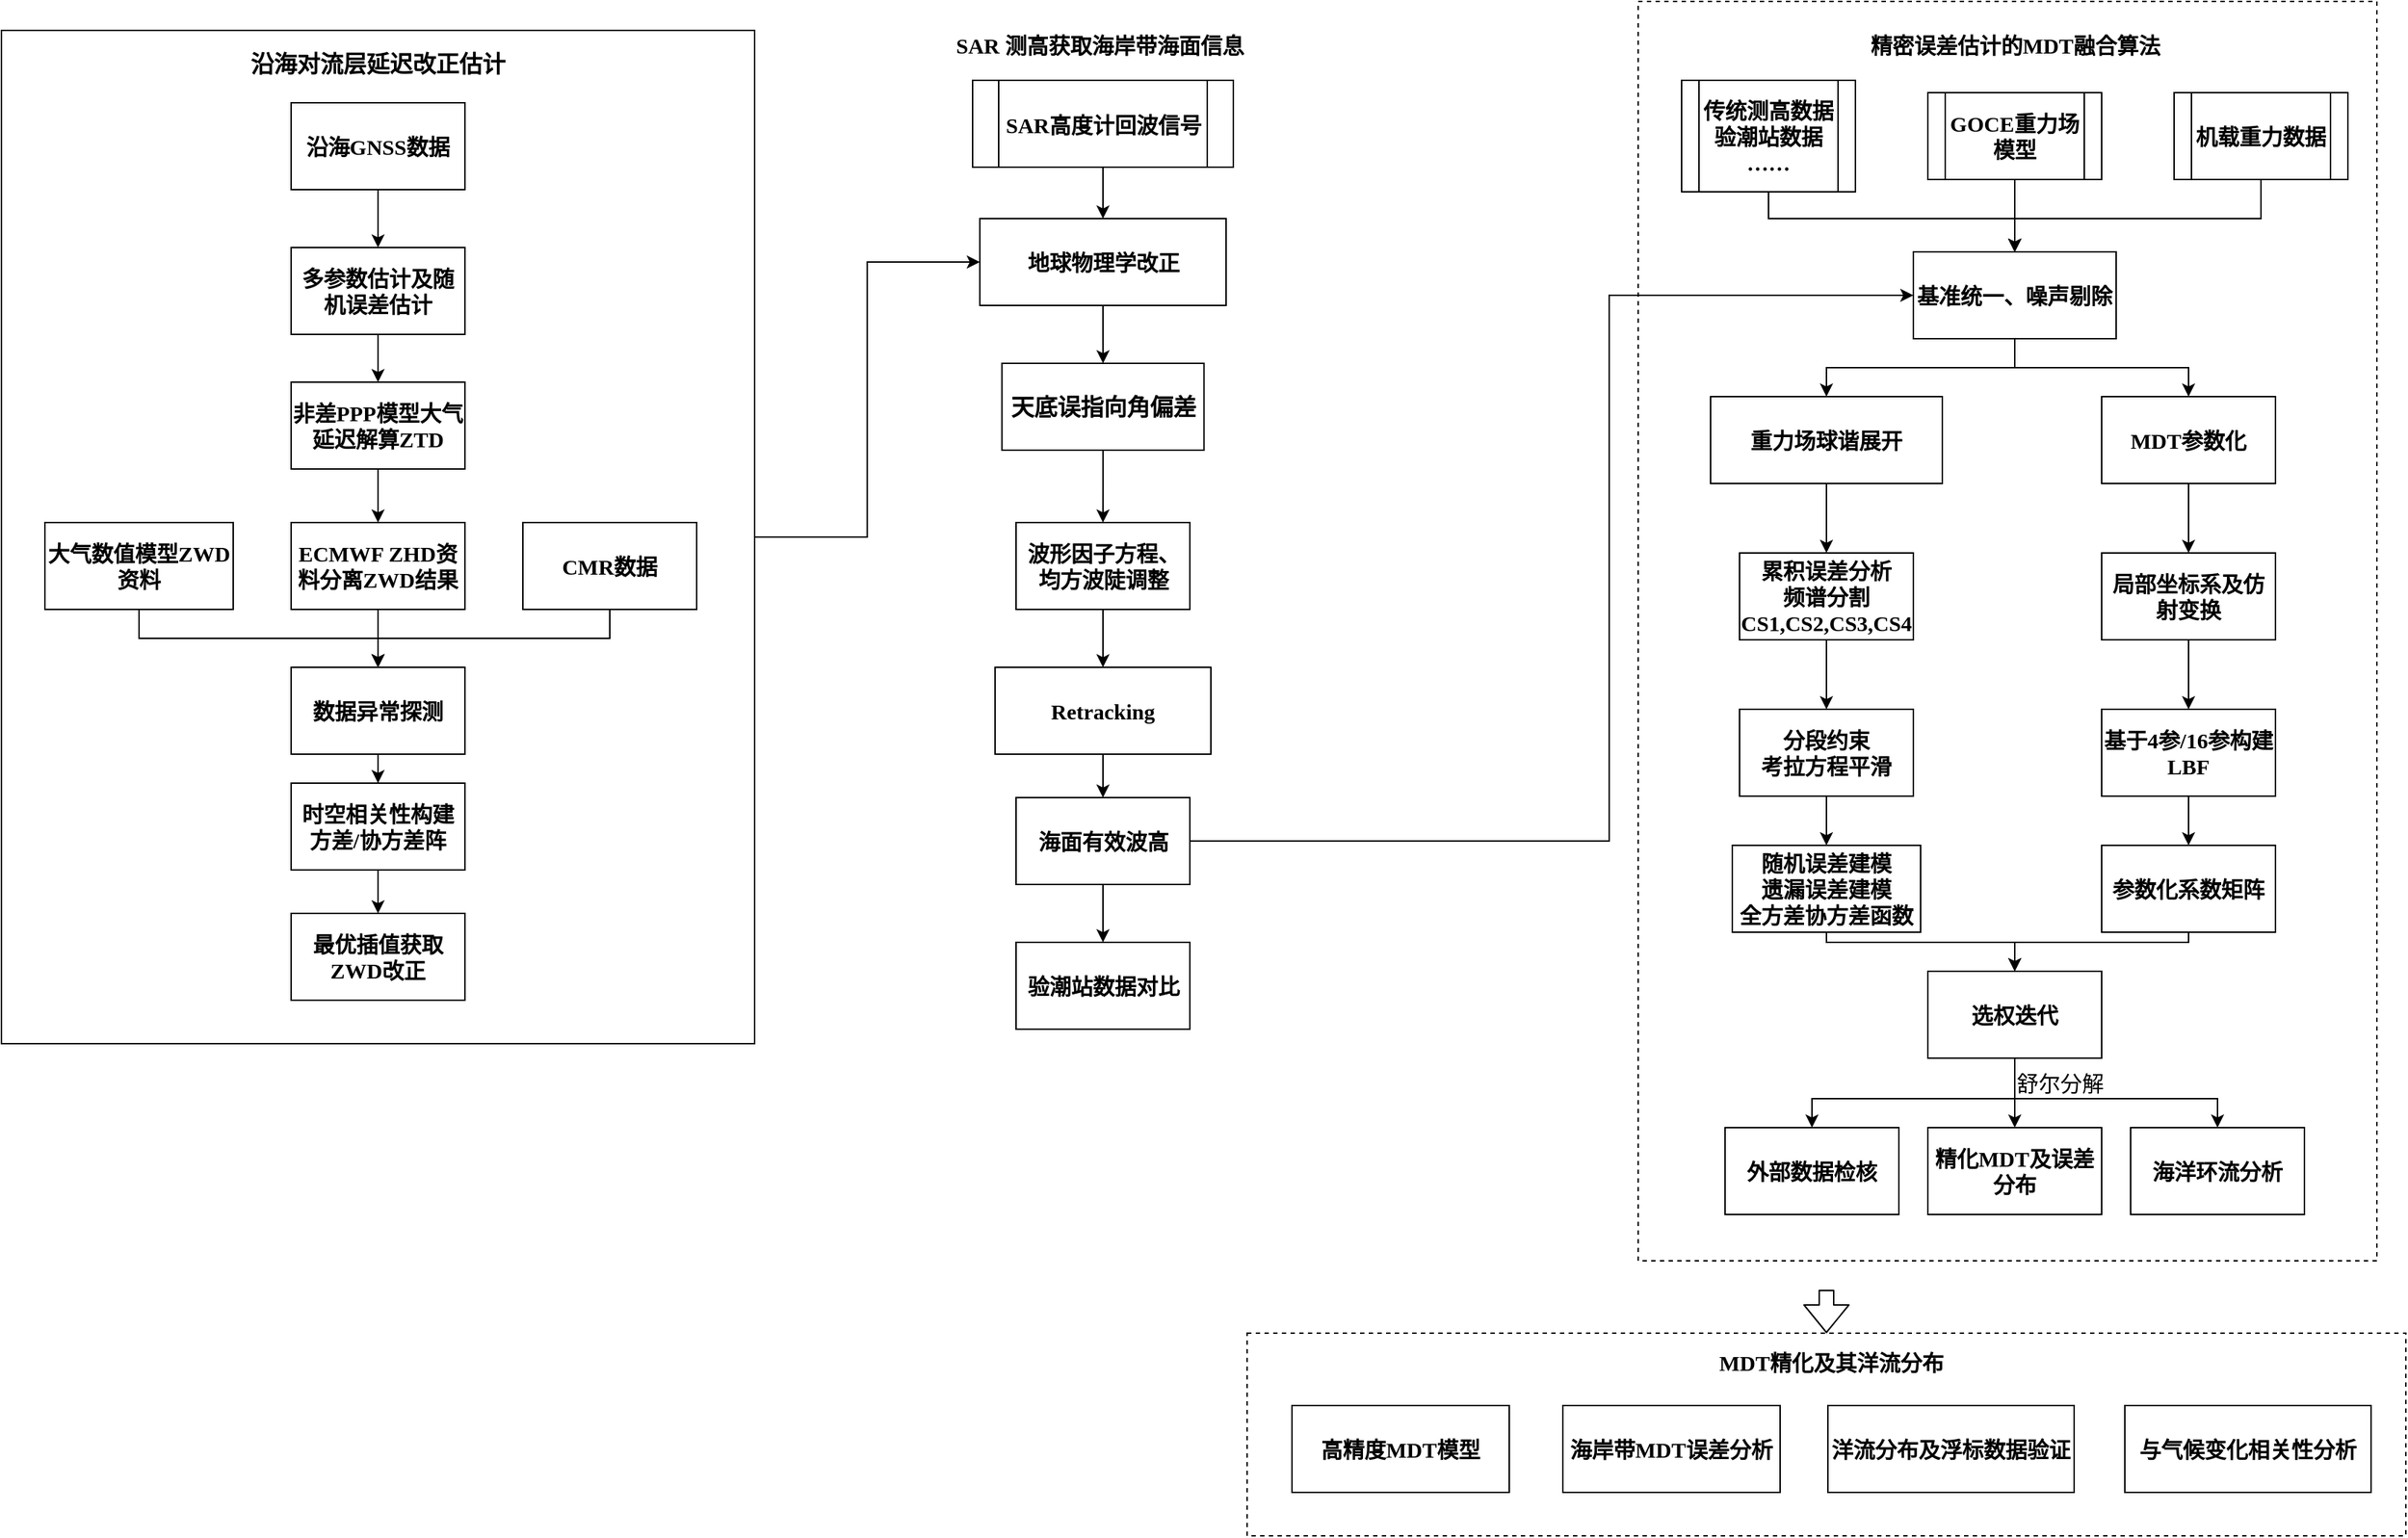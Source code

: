 <mxfile version="14.0.1" type="github">
  <diagram id="_5CkWuqMf3LJzgiGWqKs" name="Page-1">
    <mxGraphModel dx="2629" dy="1743" grid="1" gridSize="10" guides="1" tooltips="1" connect="1" arrows="1" fold="1" page="1" pageScale="1" pageWidth="850" pageHeight="1100" math="0" shadow="0">
      <root>
        <mxCell id="0" />
        <mxCell id="1" parent="0" />
        <mxCell id="6kosBuYBAHHBIYMWBs_G-28" style="edgeStyle=orthogonalEdgeStyle;rounded=0;orthogonalLoop=1;jettySize=auto;html=1;entryX=0;entryY=0.5;entryDx=0;entryDy=0;fontFamily=Times New Roman;fontSize=15;" edge="1" parent="1" source="6kosBuYBAHHBIYMWBs_G-26" target="XMBS7pqL-egp5hLZ02eN-4">
          <mxGeometry relative="1" as="geometry" />
        </mxCell>
        <mxCell id="6kosBuYBAHHBIYMWBs_G-26" value="" style="rounded=0;whiteSpace=wrap;html=1;fontFamily=Times New Roman;fontSize=15;" vertex="1" parent="1">
          <mxGeometry x="-980" y="-10" width="520" height="700" as="geometry" />
        </mxCell>
        <mxCell id="dWvvoxThUH6RWhC0IFGI-32" value="" style="rounded=0;whiteSpace=wrap;html=1;dashed=1;fontFamily=Times New Roman;fontSize=15;" parent="1" vertex="1">
          <mxGeometry x="150" y="-30" width="510" height="870" as="geometry" />
        </mxCell>
        <mxCell id="XMBS7pqL-egp5hLZ02eN-5" value="" style="edgeStyle=orthogonalEdgeStyle;rounded=0;orthogonalLoop=1;jettySize=auto;html=1;fontFamily=Times New Roman;fontStyle=1;fontSize=15;" parent="1" source="XMBS7pqL-egp5hLZ02eN-1" target="XMBS7pqL-egp5hLZ02eN-4" edge="1">
          <mxGeometry relative="1" as="geometry" />
        </mxCell>
        <mxCell id="XMBS7pqL-egp5hLZ02eN-1" value="SAR高度计回波信号" style="shape=process;whiteSpace=wrap;html=1;backgroundOutline=1;fontFamily=Times New Roman;fontStyle=1;fontSize=15;" parent="1" vertex="1">
          <mxGeometry x="-309.5" y="24.5" width="180" height="60" as="geometry" />
        </mxCell>
        <mxCell id="XMBS7pqL-egp5hLZ02eN-7" value="" style="edgeStyle=orthogonalEdgeStyle;rounded=0;orthogonalLoop=1;jettySize=auto;html=1;fontFamily=Times New Roman;fontStyle=1;fontSize=15;" parent="1" source="XMBS7pqL-egp5hLZ02eN-4" target="XMBS7pqL-egp5hLZ02eN-6" edge="1">
          <mxGeometry relative="1" as="geometry" />
        </mxCell>
        <mxCell id="XMBS7pqL-egp5hLZ02eN-4" value="地球物理学改正" style="rounded=0;whiteSpace=wrap;html=1;fontFamily=Times New Roman;fontStyle=1;fontSize=15;" parent="1" vertex="1">
          <mxGeometry x="-304.5" y="120" width="170" height="60" as="geometry" />
        </mxCell>
        <mxCell id="XMBS7pqL-egp5hLZ02eN-9" value="" style="edgeStyle=orthogonalEdgeStyle;rounded=0;orthogonalLoop=1;jettySize=auto;html=1;fontFamily=Times New Roman;fontStyle=1;fontSize=15;" parent="1" source="XMBS7pqL-egp5hLZ02eN-6" target="XMBS7pqL-egp5hLZ02eN-8" edge="1">
          <mxGeometry relative="1" as="geometry" />
        </mxCell>
        <mxCell id="XMBS7pqL-egp5hLZ02eN-6" value="&lt;span style=&quot;font-size: 12.0pt&quot;&gt;天底误指向角偏差&lt;/span&gt;" style="rounded=0;whiteSpace=wrap;html=1;fontFamily=Times New Roman;fontStyle=1;fontSize=15;" parent="1" vertex="1">
          <mxGeometry x="-289.25" y="220" width="139.5" height="60" as="geometry" />
        </mxCell>
        <mxCell id="XMBS7pqL-egp5hLZ02eN-11" value="" style="edgeStyle=orthogonalEdgeStyle;rounded=0;orthogonalLoop=1;jettySize=auto;html=1;fontFamily=Times New Roman;fontStyle=1;fontSize=15;" parent="1" source="XMBS7pqL-egp5hLZ02eN-8" target="XMBS7pqL-egp5hLZ02eN-10" edge="1">
          <mxGeometry relative="1" as="geometry" />
        </mxCell>
        <mxCell id="XMBS7pqL-egp5hLZ02eN-8" value="&lt;span style=&quot;white-space: normal; font-size: 15px;&quot;&gt;波形因子方程、均方波陡调整&lt;/span&gt;" style="rounded=0;whiteSpace=wrap;html=1;fontFamily=Times New Roman;fontStyle=1;fontSize=15;" parent="1" vertex="1">
          <mxGeometry x="-279.5" y="330" width="120" height="60" as="geometry" />
        </mxCell>
        <mxCell id="XMBS7pqL-egp5hLZ02eN-13" value="" style="edgeStyle=orthogonalEdgeStyle;rounded=0;orthogonalLoop=1;jettySize=auto;html=1;fontFamily=Times New Roman;fontStyle=1;fontSize=15;" parent="1" source="XMBS7pqL-egp5hLZ02eN-10" target="XMBS7pqL-egp5hLZ02eN-12" edge="1">
          <mxGeometry relative="1" as="geometry" />
        </mxCell>
        <mxCell id="XMBS7pqL-egp5hLZ02eN-10" value="Retracking" style="rounded=0;whiteSpace=wrap;html=1;fontFamily=Times New Roman;fontStyle=1;fontSize=15;" parent="1" vertex="1">
          <mxGeometry x="-294" y="430" width="149" height="60" as="geometry" />
        </mxCell>
        <mxCell id="XMBS7pqL-egp5hLZ02eN-15" value="" style="edgeStyle=orthogonalEdgeStyle;rounded=0;orthogonalLoop=1;jettySize=auto;html=1;fontFamily=Times New Roman;fontStyle=1;fontSize=15;" parent="1" source="XMBS7pqL-egp5hLZ02eN-12" target="XMBS7pqL-egp5hLZ02eN-14" edge="1">
          <mxGeometry relative="1" as="geometry" />
        </mxCell>
        <mxCell id="XMBS7pqL-egp5hLZ02eN-12" value="&lt;span style=&quot;white-space: normal; font-size: 15px;&quot;&gt;海面有效波高&lt;/span&gt;" style="rounded=0;whiteSpace=wrap;html=1;fontFamily=Times New Roman;fontStyle=1;fontSize=15;" parent="1" vertex="1">
          <mxGeometry x="-279.5" y="520" width="120" height="60" as="geometry" />
        </mxCell>
        <mxCell id="XMBS7pqL-egp5hLZ02eN-57" style="edgeStyle=orthogonalEdgeStyle;rounded=0;orthogonalLoop=1;jettySize=auto;html=1;exitX=1;exitY=0.5;exitDx=0;exitDy=0;fontFamily=Times New Roman;fontStyle=1;fontSize=15;entryX=0;entryY=0.5;entryDx=0;entryDy=0;" parent="1" source="XMBS7pqL-egp5hLZ02eN-12" target="XMBS7pqL-egp5hLZ02eN-34" edge="1">
          <mxGeometry relative="1" as="geometry">
            <Array as="points">
              <mxPoint x="130" y="550" />
              <mxPoint x="130" y="173" />
            </Array>
          </mxGeometry>
        </mxCell>
        <mxCell id="XMBS7pqL-egp5hLZ02eN-14" value="&lt;span style=&quot;white-space: normal; font-size: 15px;&quot;&gt;验潮站数据对比&lt;/span&gt;" style="rounded=0;whiteSpace=wrap;html=1;fontFamily=Times New Roman;fontStyle=1;fontSize=15;" parent="1" vertex="1">
          <mxGeometry x="-279.5" y="620" width="120" height="60" as="geometry" />
        </mxCell>
        <mxCell id="dWvvoxThUH6RWhC0IFGI-25" style="edgeStyle=orthogonalEdgeStyle;rounded=0;orthogonalLoop=1;jettySize=auto;html=1;entryX=0.5;entryY=0;entryDx=0;entryDy=0;fontFamily=Times New Roman;fontSize=15;" parent="1" source="XMBS7pqL-egp5hLZ02eN-31" target="XMBS7pqL-egp5hLZ02eN-34" edge="1">
          <mxGeometry relative="1" as="geometry" />
        </mxCell>
        <mxCell id="dWvvoxThUH6RWhC0IFGI-29" style="edgeStyle=orthogonalEdgeStyle;rounded=0;orthogonalLoop=1;jettySize=auto;html=1;fontFamily=Times New Roman;fontSize=15;exitX=0.5;exitY=1;exitDx=0;exitDy=0;" parent="1" source="XMBS7pqL-egp5hLZ02eN-30" target="XMBS7pqL-egp5hLZ02eN-34" edge="1">
          <mxGeometry relative="1" as="geometry">
            <Array as="points">
              <mxPoint x="240" y="120" />
              <mxPoint x="410" y="120" />
            </Array>
          </mxGeometry>
        </mxCell>
        <mxCell id="XMBS7pqL-egp5hLZ02eN-30" value="传统测高数据&lt;br&gt;验潮站数据&lt;br&gt;……" style="shape=process;whiteSpace=wrap;html=1;backgroundOutline=1;fontFamily=Times New Roman;fontStyle=1;fontSize=15;" parent="1" vertex="1">
          <mxGeometry x="180" y="24.5" width="120" height="77" as="geometry" />
        </mxCell>
        <mxCell id="dWvvoxThUH6RWhC0IFGI-26" style="edgeStyle=orthogonalEdgeStyle;rounded=0;orthogonalLoop=1;jettySize=auto;html=1;entryX=0.5;entryY=0;entryDx=0;entryDy=0;fontFamily=Times New Roman;fontSize=15;" parent="1" source="XMBS7pqL-egp5hLZ02eN-31" target="XMBS7pqL-egp5hLZ02eN-34" edge="1">
          <mxGeometry relative="1" as="geometry" />
        </mxCell>
        <mxCell id="XMBS7pqL-egp5hLZ02eN-36" value="" style="edgeStyle=orthogonalEdgeStyle;rounded=0;orthogonalLoop=1;jettySize=auto;html=1;fontFamily=Times New Roman;fontStyle=1;fontSize=15;" parent="1" source="XMBS7pqL-egp5hLZ02eN-34" target="XMBS7pqL-egp5hLZ02eN-35" edge="1">
          <mxGeometry relative="1" as="geometry" />
        </mxCell>
        <mxCell id="dWvvoxThUH6RWhC0IFGI-6" style="edgeStyle=orthogonalEdgeStyle;rounded=0;orthogonalLoop=1;jettySize=auto;html=1;entryX=0.5;entryY=0;entryDx=0;entryDy=0;" parent="1" source="XMBS7pqL-egp5hLZ02eN-34" target="dWvvoxThUH6RWhC0IFGI-5" edge="1">
          <mxGeometry relative="1" as="geometry" />
        </mxCell>
        <mxCell id="XMBS7pqL-egp5hLZ02eN-34" value="&lt;span style=&quot;white-space: normal; font-size: 15px;&quot;&gt;基准统一、噪声剔除&lt;/span&gt;" style="rounded=0;whiteSpace=wrap;html=1;fontFamily=Times New Roman;fontStyle=1;fontSize=15;" parent="1" vertex="1">
          <mxGeometry x="340" y="143" width="140" height="60" as="geometry" />
        </mxCell>
        <mxCell id="XMBS7pqL-egp5hLZ02eN-38" value="" style="edgeStyle=orthogonalEdgeStyle;rounded=0;orthogonalLoop=1;jettySize=auto;html=1;entryX=0.5;entryY=0;entryDx=0;entryDy=0;fontFamily=Times New Roman;fontStyle=1;fontSize=15;" parent="1" source="XMBS7pqL-egp5hLZ02eN-35" target="XMBS7pqL-egp5hLZ02eN-41" edge="1">
          <mxGeometry relative="1" as="geometry">
            <mxPoint x="320" y="339" as="targetPoint" />
          </mxGeometry>
        </mxCell>
        <mxCell id="XMBS7pqL-egp5hLZ02eN-35" value="重力场球谐展开" style="rounded=0;whiteSpace=wrap;html=1;fontFamily=Times New Roman;fontStyle=1;fontSize=15;" parent="1" vertex="1">
          <mxGeometry x="200" y="243" width="160" height="60" as="geometry" />
        </mxCell>
        <mxCell id="XMBS7pqL-egp5hLZ02eN-59" value="" style="edgeStyle=orthogonalEdgeStyle;rounded=0;orthogonalLoop=1;jettySize=auto;html=1;fontFamily=Times New Roman;fontStyle=1;fontSize=15;entryX=0.5;entryY=0;entryDx=0;entryDy=0;" parent="1" source="XMBS7pqL-egp5hLZ02eN-41" target="j7Tv1Ie19FKrfCCoHS4v-1" edge="1">
          <mxGeometry relative="1" as="geometry" />
        </mxCell>
        <mxCell id="XMBS7pqL-egp5hLZ02eN-41" value="&lt;span style=&quot;white-space: normal ; font-size: 15px&quot;&gt;累积误差分析&lt;br&gt;频谱分割&lt;br&gt;CS1,CS2,CS3,CS4&lt;br style=&quot;font-size: 15px&quot;&gt;&lt;/span&gt;" style="rounded=0;whiteSpace=wrap;html=1;fontFamily=Times New Roman;fontStyle=1;fontSize=15;" parent="1" vertex="1">
          <mxGeometry x="220" y="351" width="120" height="60" as="geometry" />
        </mxCell>
        <mxCell id="XMBS7pqL-egp5hLZ02eN-43" value="精化MDT及误差分布" style="rounded=0;whiteSpace=wrap;html=1;fontFamily=Times New Roman;fontStyle=1;fontSize=15;" parent="1" vertex="1">
          <mxGeometry x="350" y="748" width="120" height="60" as="geometry" />
        </mxCell>
        <mxCell id="XMBS7pqL-egp5hLZ02eN-47" value="海洋环流分析" style="rounded=0;whiteSpace=wrap;html=1;fontFamily=Times New Roman;fontStyle=1;fontSize=15;" parent="1" vertex="1">
          <mxGeometry x="490" y="748" width="120" height="60" as="geometry" />
        </mxCell>
        <mxCell id="XMBS7pqL-egp5hLZ02eN-45" value="&lt;span style=&quot;white-space: normal; font-size: 15px;&quot;&gt;外部数据检核&lt;/span&gt;" style="rounded=0;whiteSpace=wrap;html=1;fontFamily=Times New Roman;fontStyle=1;fontSize=15;" parent="1" vertex="1">
          <mxGeometry x="210" y="748" width="120" height="60" as="geometry" />
        </mxCell>
        <mxCell id="dWvvoxThUH6RWhC0IFGI-4" value="" style="edgeStyle=orthogonalEdgeStyle;rounded=0;orthogonalLoop=1;jettySize=auto;html=1;" parent="1" source="j7Tv1Ie19FKrfCCoHS4v-1" target="dWvvoxThUH6RWhC0IFGI-3" edge="1">
          <mxGeometry relative="1" as="geometry" />
        </mxCell>
        <mxCell id="j7Tv1Ie19FKrfCCoHS4v-1" value="&lt;b&gt;分段约束&lt;br&gt;考拉方程平滑&lt;br&gt;&lt;/b&gt;" style="rounded=0;whiteSpace=wrap;html=1;fontFamily=Times New Roman;fontSize=15;" parent="1" vertex="1">
          <mxGeometry x="220" y="459" width="120" height="60" as="geometry" />
        </mxCell>
        <mxCell id="dWvvoxThUH6RWhC0IFGI-17" value="" style="edgeStyle=orthogonalEdgeStyle;rounded=0;orthogonalLoop=1;jettySize=auto;html=1;entryX=0.5;entryY=0;entryDx=0;entryDy=0;" parent="1" source="dWvvoxThUH6RWhC0IFGI-3" target="dWvvoxThUH6RWhC0IFGI-20" edge="1">
          <mxGeometry relative="1" as="geometry">
            <mxPoint x="410" y="650" as="targetPoint" />
            <Array as="points">
              <mxPoint x="280" y="620" />
              <mxPoint x="410" y="620" />
            </Array>
          </mxGeometry>
        </mxCell>
        <mxCell id="dWvvoxThUH6RWhC0IFGI-3" value="随机误差建模&lt;br&gt;遗漏误差建模&lt;br&gt;全方差协方差函数" style="whiteSpace=wrap;html=1;rounded=0;fontFamily=Times New Roman;fontSize=15;fontStyle=1" parent="1" vertex="1">
          <mxGeometry x="215" y="553" width="130" height="60" as="geometry" />
        </mxCell>
        <mxCell id="dWvvoxThUH6RWhC0IFGI-8" value="" style="edgeStyle=orthogonalEdgeStyle;rounded=0;orthogonalLoop=1;jettySize=auto;html=1;" parent="1" source="dWvvoxThUH6RWhC0IFGI-5" target="dWvvoxThUH6RWhC0IFGI-7" edge="1">
          <mxGeometry relative="1" as="geometry" />
        </mxCell>
        <mxCell id="dWvvoxThUH6RWhC0IFGI-5" value="MDT参数化" style="rounded=0;whiteSpace=wrap;html=1;fontFamily=Times New Roman;fontStyle=1;fontSize=15;" parent="1" vertex="1">
          <mxGeometry x="470" y="243" width="120" height="60" as="geometry" />
        </mxCell>
        <mxCell id="dWvvoxThUH6RWhC0IFGI-10" value="" style="edgeStyle=orthogonalEdgeStyle;rounded=0;orthogonalLoop=1;jettySize=auto;html=1;" parent="1" source="dWvvoxThUH6RWhC0IFGI-7" target="dWvvoxThUH6RWhC0IFGI-9" edge="1">
          <mxGeometry relative="1" as="geometry" />
        </mxCell>
        <mxCell id="dWvvoxThUH6RWhC0IFGI-7" value="局部坐标系及仿射变换" style="rounded=0;whiteSpace=wrap;html=1;fontFamily=Times New Roman;fontSize=15;fontStyle=1" parent="1" vertex="1">
          <mxGeometry x="470" y="351" width="120" height="60" as="geometry" />
        </mxCell>
        <mxCell id="dWvvoxThUH6RWhC0IFGI-13" value="" style="edgeStyle=orthogonalEdgeStyle;rounded=0;orthogonalLoop=1;jettySize=auto;html=1;" parent="1" source="dWvvoxThUH6RWhC0IFGI-9" target="dWvvoxThUH6RWhC0IFGI-12" edge="1">
          <mxGeometry relative="1" as="geometry" />
        </mxCell>
        <mxCell id="dWvvoxThUH6RWhC0IFGI-9" value="基于4参/16参构建LBF" style="whiteSpace=wrap;html=1;rounded=0;fontFamily=Times New Roman;fontStyle=1;fontSize=15;" parent="1" vertex="1">
          <mxGeometry x="470" y="459" width="120" height="60" as="geometry" />
        </mxCell>
        <mxCell id="dWvvoxThUH6RWhC0IFGI-15" style="edgeStyle=orthogonalEdgeStyle;rounded=0;orthogonalLoop=1;jettySize=auto;html=1;entryX=0.5;entryY=0;entryDx=0;entryDy=0;exitX=0.5;exitY=1;exitDx=0;exitDy=0;" parent="1" source="dWvvoxThUH6RWhC0IFGI-12" target="dWvvoxThUH6RWhC0IFGI-20" edge="1">
          <mxGeometry relative="1" as="geometry">
            <mxPoint x="410" y="650" as="targetPoint" />
            <Array as="points">
              <mxPoint x="530" y="620" />
              <mxPoint x="410" y="620" />
            </Array>
          </mxGeometry>
        </mxCell>
        <mxCell id="dWvvoxThUH6RWhC0IFGI-12" value="参数化系数矩阵" style="whiteSpace=wrap;html=1;rounded=0;fontStyle=1;fontFamily=Times New Roman;fontSize=15;" parent="1" vertex="1">
          <mxGeometry x="470" y="553" width="120" height="60" as="geometry" />
        </mxCell>
        <mxCell id="dWvvoxThUH6RWhC0IFGI-22" value="" style="edgeStyle=orthogonalEdgeStyle;rounded=0;orthogonalLoop=1;jettySize=auto;html=1;" parent="1" source="dWvvoxThUH6RWhC0IFGI-20" target="XMBS7pqL-egp5hLZ02eN-43" edge="1">
          <mxGeometry relative="1" as="geometry" />
        </mxCell>
        <mxCell id="Cj0m6q7bYbMxQTCFhR2f-2" style="edgeStyle=orthogonalEdgeStyle;rounded=0;orthogonalLoop=1;jettySize=auto;html=1;" parent="1" source="dWvvoxThUH6RWhC0IFGI-20" target="XMBS7pqL-egp5hLZ02eN-45" edge="1">
          <mxGeometry relative="1" as="geometry">
            <Array as="points">
              <mxPoint x="410" y="728" />
              <mxPoint x="270" y="728" />
            </Array>
          </mxGeometry>
        </mxCell>
        <mxCell id="Cj0m6q7bYbMxQTCFhR2f-4" style="edgeStyle=orthogonalEdgeStyle;rounded=0;orthogonalLoop=1;jettySize=auto;html=1;exitX=0.5;exitY=1;exitDx=0;exitDy=0;" parent="1" source="dWvvoxThUH6RWhC0IFGI-20" target="XMBS7pqL-egp5hLZ02eN-47" edge="1">
          <mxGeometry relative="1" as="geometry">
            <Array as="points">
              <mxPoint x="410" y="728" />
              <mxPoint x="550" y="728" />
            </Array>
          </mxGeometry>
        </mxCell>
        <mxCell id="dWvvoxThUH6RWhC0IFGI-20" value="&lt;b&gt;选权迭代&lt;/b&gt;" style="whiteSpace=wrap;html=1;rounded=0;fontFamily=Times New Roman;fontSize=15;" parent="1" vertex="1">
          <mxGeometry x="350" y="640" width="120" height="60" as="geometry" />
        </mxCell>
        <mxCell id="dWvvoxThUH6RWhC0IFGI-30" style="edgeStyle=orthogonalEdgeStyle;rounded=0;orthogonalLoop=1;jettySize=auto;html=1;entryX=0.5;entryY=0;entryDx=0;entryDy=0;fontFamily=Times New Roman;fontSize=15;exitX=0.5;exitY=1;exitDx=0;exitDy=0;" parent="1" source="dWvvoxThUH6RWhC0IFGI-27" target="XMBS7pqL-egp5hLZ02eN-34" edge="1">
          <mxGeometry relative="1" as="geometry">
            <Array as="points">
              <mxPoint x="580" y="120" />
              <mxPoint x="410" y="120" />
            </Array>
          </mxGeometry>
        </mxCell>
        <mxCell id="dWvvoxThUH6RWhC0IFGI-27" value="&lt;span style=&quot;white-space: normal ; font-size: 15px&quot;&gt;机载重力数据&lt;/span&gt;" style="shape=process;whiteSpace=wrap;html=1;backgroundOutline=1;fontFamily=Times New Roman;fontSize=15;fontColor=#000000;align=center;strokeColor=#000000;fillColor=#ffffff;fontStyle=1" parent="1" vertex="1">
          <mxGeometry x="520" y="33" width="120" height="60" as="geometry" />
        </mxCell>
        <mxCell id="XMBS7pqL-egp5hLZ02eN-31" value="&lt;span style=&quot;white-space: normal ; font-size: 15px&quot;&gt;GOCE重力场模型&lt;/span&gt;" style="shape=process;whiteSpace=wrap;html=1;backgroundOutline=1;fontFamily=Times New Roman;fontSize=15;fontColor=#000000;align=center;strokeColor=#000000;fillColor=#ffffff;fontStyle=1" parent="1" vertex="1">
          <mxGeometry x="350" y="33" width="120" height="60" as="geometry" />
        </mxCell>
        <mxCell id="dWvvoxThUH6RWhC0IFGI-34" value="SAR 测高获取海岸带海面信息" style="text;html=1;strokeColor=none;fillColor=none;align=center;verticalAlign=middle;whiteSpace=wrap;rounded=0;dashed=1;fontFamily=Times New Roman;fontSize=15;fontStyle=1" parent="1" vertex="1">
          <mxGeometry x="-323" y="-10" width="203" height="20" as="geometry" />
        </mxCell>
        <mxCell id="Cj0m6q7bYbMxQTCFhR2f-1" value="精密误差估计的MDT融合算法" style="text;html=1;strokeColor=none;fillColor=none;align=center;verticalAlign=middle;whiteSpace=wrap;rounded=0;dashed=1;fontFamily=Times New Roman;fontSize=15;fontStyle=1" parent="1" vertex="1">
          <mxGeometry x="308.5" y="-10" width="203" height="20" as="geometry" />
        </mxCell>
        <mxCell id="Cj0m6q7bYbMxQTCFhR2f-6" value="" style="rounded=0;whiteSpace=wrap;html=1;dashed=1;" parent="1" vertex="1">
          <mxGeometry x="-120" y="890" width="800" height="140" as="geometry" />
        </mxCell>
        <mxCell id="Cj0m6q7bYbMxQTCFhR2f-7" value="" style="shape=flexArrow;endArrow=classic;html=1;entryX=0.5;entryY=0;entryDx=0;entryDy=0;exitX=0.5;exitY=1;exitDx=0;exitDy=0;" parent="1" target="Cj0m6q7bYbMxQTCFhR2f-6" edge="1">
          <mxGeometry width="50" height="50" relative="1" as="geometry">
            <mxPoint x="280" y="860" as="sourcePoint" />
            <mxPoint x="280" y="850" as="targetPoint" />
          </mxGeometry>
        </mxCell>
        <mxCell id="Cj0m6q7bYbMxQTCFhR2f-9" value="海岸带MDT误差分析" style="rounded=0;whiteSpace=wrap;html=1;fontFamily=Times New Roman;fontSize=15;fontStyle=1" parent="1" vertex="1">
          <mxGeometry x="98" y="940" width="150" height="60" as="geometry" />
        </mxCell>
        <mxCell id="Cj0m6q7bYbMxQTCFhR2f-10" value="MDT精化及其洋流分布" style="text;html=1;strokeColor=none;fillColor=none;align=center;verticalAlign=middle;whiteSpace=wrap;rounded=0;dashed=1;fontFamily=Times New Roman;fontSize=15;fontStyle=1" parent="1" vertex="1">
          <mxGeometry x="182" y="900" width="203" height="20" as="geometry" />
        </mxCell>
        <mxCell id="Cj0m6q7bYbMxQTCFhR2f-11" value="洋流分布及浮标数据验证" style="rounded=0;whiteSpace=wrap;html=1;fontFamily=Times New Roman;fontSize=15;fontStyle=1" parent="1" vertex="1">
          <mxGeometry x="281" y="940" width="170" height="60" as="geometry" />
        </mxCell>
        <mxCell id="Cj0m6q7bYbMxQTCFhR2f-12" value="与气候变化相关性分析" style="rounded=0;whiteSpace=wrap;html=1;fontFamily=Times New Roman;fontSize=15;fontStyle=1" parent="1" vertex="1">
          <mxGeometry x="486" y="940" width="170" height="60" as="geometry" />
        </mxCell>
        <mxCell id="Cj0m6q7bYbMxQTCFhR2f-13" value="高精度MDT模型" style="rounded=0;whiteSpace=wrap;html=1;fontFamily=Times New Roman;fontSize=15;fontStyle=1" parent="1" vertex="1">
          <mxGeometry x="-89" y="940" width="150" height="60" as="geometry" />
        </mxCell>
        <mxCell id="dWvvoxThUH6RWhC0IFGI-24" value="舒尔分解" style="text;html=1;align=center;verticalAlign=middle;resizable=0;points=[];autosize=1;fontFamily=Times New Roman;fontSize=15;" parent="1" vertex="1">
          <mxGeometry x="401" y="707" width="80" height="20" as="geometry" />
        </mxCell>
        <mxCell id="6kosBuYBAHHBIYMWBs_G-4" value="" style="edgeStyle=orthogonalEdgeStyle;rounded=0;orthogonalLoop=1;jettySize=auto;html=1;entryX=0.5;entryY=0;entryDx=0;entryDy=0;fontSize=15;fontFamily=Times New Roman;" edge="1" parent="1" source="6kosBuYBAHHBIYMWBs_G-2" target="6kosBuYBAHHBIYMWBs_G-5">
          <mxGeometry relative="1" as="geometry">
            <mxPoint x="-720" y="130" as="targetPoint" />
          </mxGeometry>
        </mxCell>
        <mxCell id="6kosBuYBAHHBIYMWBs_G-2" value="&lt;b style=&quot;font-size: 15px;&quot;&gt;沿海GNSS数据&lt;/b&gt;" style="rounded=0;whiteSpace=wrap;html=1;fontSize=15;fontFamily=Times New Roman;" vertex="1" parent="1">
          <mxGeometry x="-780" y="40" width="120" height="60" as="geometry" />
        </mxCell>
        <mxCell id="6kosBuYBAHHBIYMWBs_G-8" value="" style="edgeStyle=orthogonalEdgeStyle;rounded=0;orthogonalLoop=1;jettySize=auto;html=1;fontSize=15;fontFamily=Times New Roman;" edge="1" parent="1" source="6kosBuYBAHHBIYMWBs_G-5" target="6kosBuYBAHHBIYMWBs_G-7">
          <mxGeometry relative="1" as="geometry" />
        </mxCell>
        <mxCell id="6kosBuYBAHHBIYMWBs_G-5" value="&lt;b style=&quot;font-size: 15px;&quot;&gt;多参数估计及随机误差估计&lt;br style=&quot;font-size: 15px;&quot;&gt;&lt;/b&gt;" style="rounded=0;whiteSpace=wrap;html=1;fontSize=15;fontFamily=Times New Roman;" vertex="1" parent="1">
          <mxGeometry x="-780" y="140" width="120" height="60" as="geometry" />
        </mxCell>
        <mxCell id="6kosBuYBAHHBIYMWBs_G-10" value="" style="edgeStyle=orthogonalEdgeStyle;rounded=0;orthogonalLoop=1;jettySize=auto;html=1;fontSize=15;fontFamily=Times New Roman;" edge="1" parent="1" source="6kosBuYBAHHBIYMWBs_G-7" target="6kosBuYBAHHBIYMWBs_G-9">
          <mxGeometry relative="1" as="geometry" />
        </mxCell>
        <mxCell id="6kosBuYBAHHBIYMWBs_G-7" value="&lt;b style=&quot;font-size: 15px;&quot;&gt;非差PPP模型&lt;/b&gt;&lt;b style=&quot;font-size: 15px;&quot;&gt;大气延迟解算ZTD&lt;br style=&quot;font-size: 15px;&quot;&gt;&lt;/b&gt;" style="rounded=0;whiteSpace=wrap;html=1;fontSize=15;fontFamily=Times New Roman;" vertex="1" parent="1">
          <mxGeometry x="-780" y="233" width="120" height="60" as="geometry" />
        </mxCell>
        <mxCell id="6kosBuYBAHHBIYMWBs_G-19" value="" style="edgeStyle=orthogonalEdgeStyle;rounded=0;orthogonalLoop=1;jettySize=auto;html=1;fontSize=15;fontFamily=Times New Roman;" edge="1" parent="1" source="6kosBuYBAHHBIYMWBs_G-9" target="6kosBuYBAHHBIYMWBs_G-18">
          <mxGeometry relative="1" as="geometry" />
        </mxCell>
        <mxCell id="6kosBuYBAHHBIYMWBs_G-9" value="&lt;b style=&quot;font-size: 15px;&quot;&gt;ECMWF ZHD资料分离ZWD结果&lt;br style=&quot;font-size: 15px;&quot;&gt;&lt;/b&gt;" style="rounded=0;whiteSpace=wrap;html=1;fontSize=15;fontFamily=Times New Roman;" vertex="1" parent="1">
          <mxGeometry x="-780" y="330" width="120" height="60" as="geometry" />
        </mxCell>
        <mxCell id="6kosBuYBAHHBIYMWBs_G-21" style="edgeStyle=orthogonalEdgeStyle;rounded=0;orthogonalLoop=1;jettySize=auto;html=1;entryX=0.5;entryY=0;entryDx=0;entryDy=0;exitX=0.5;exitY=1;exitDx=0;exitDy=0;fontSize=15;fontFamily=Times New Roman;" edge="1" parent="1" source="6kosBuYBAHHBIYMWBs_G-15" target="6kosBuYBAHHBIYMWBs_G-18">
          <mxGeometry relative="1" as="geometry" />
        </mxCell>
        <mxCell id="6kosBuYBAHHBIYMWBs_G-15" value="大气数值模型ZWD资料" style="whiteSpace=wrap;html=1;rounded=0;fontStyle=1;fontSize=15;fontFamily=Times New Roman;" vertex="1" parent="1">
          <mxGeometry x="-950" y="330" width="130" height="60" as="geometry" />
        </mxCell>
        <mxCell id="6kosBuYBAHHBIYMWBs_G-20" style="edgeStyle=orthogonalEdgeStyle;rounded=0;orthogonalLoop=1;jettySize=auto;html=1;entryX=0.5;entryY=0;entryDx=0;entryDy=0;fontSize=15;fontFamily=Times New Roman;" edge="1" parent="1" source="6kosBuYBAHHBIYMWBs_G-17" target="6kosBuYBAHHBIYMWBs_G-18">
          <mxGeometry relative="1" as="geometry">
            <Array as="points">
              <mxPoint x="-560" y="410" />
              <mxPoint x="-720" y="410" />
            </Array>
          </mxGeometry>
        </mxCell>
        <mxCell id="6kosBuYBAHHBIYMWBs_G-17" value="&lt;span style=&quot;font-size: 15px;&quot;&gt;CMR数据&lt;/span&gt;" style="rounded=0;whiteSpace=wrap;html=1;fontStyle=1;fontSize=15;fontFamily=Times New Roman;" vertex="1" parent="1">
          <mxGeometry x="-620" y="330" width="120" height="60" as="geometry" />
        </mxCell>
        <mxCell id="6kosBuYBAHHBIYMWBs_G-23" value="" style="edgeStyle=orthogonalEdgeStyle;rounded=0;orthogonalLoop=1;jettySize=auto;html=1;fontSize=15;fontFamily=Times New Roman;" edge="1" parent="1" source="6kosBuYBAHHBIYMWBs_G-18" target="6kosBuYBAHHBIYMWBs_G-22">
          <mxGeometry relative="1" as="geometry" />
        </mxCell>
        <mxCell id="6kosBuYBAHHBIYMWBs_G-18" value="数据异常探测" style="whiteSpace=wrap;html=1;rounded=0;fontStyle=1;fontSize=15;fontFamily=Times New Roman;" vertex="1" parent="1">
          <mxGeometry x="-780" y="430" width="120" height="60" as="geometry" />
        </mxCell>
        <mxCell id="6kosBuYBAHHBIYMWBs_G-25" value="" style="edgeStyle=orthogonalEdgeStyle;rounded=0;orthogonalLoop=1;jettySize=auto;html=1;fontSize=15;fontFamily=Times New Roman;" edge="1" parent="1" source="6kosBuYBAHHBIYMWBs_G-22" target="6kosBuYBAHHBIYMWBs_G-24">
          <mxGeometry relative="1" as="geometry" />
        </mxCell>
        <mxCell id="6kosBuYBAHHBIYMWBs_G-22" value="&lt;span style=&quot;font-size: 15px;&quot;&gt;时空相关性构建方差/协方差阵&lt;/span&gt;" style="whiteSpace=wrap;html=1;rounded=0;fontStyle=1;fontSize=15;fontFamily=Times New Roman;" vertex="1" parent="1">
          <mxGeometry x="-780" y="510" width="120" height="60" as="geometry" />
        </mxCell>
        <mxCell id="6kosBuYBAHHBIYMWBs_G-24" value="最优插值获取ZWD改正" style="whiteSpace=wrap;html=1;rounded=0;fontStyle=1;fontSize=15;fontFamily=Times New Roman;" vertex="1" parent="1">
          <mxGeometry x="-780" y="600" width="120" height="60" as="geometry" />
        </mxCell>
        <mxCell id="6kosBuYBAHHBIYMWBs_G-27" value="&lt;span style=&quot;font-size: 12.0pt&quot;&gt;沿海对流层延迟改正估计&lt;/span&gt;" style="text;html=1;strokeColor=none;fillColor=none;align=center;verticalAlign=middle;whiteSpace=wrap;rounded=0;fontFamily=Times New Roman;fontSize=15;fontStyle=1" vertex="1" parent="1">
          <mxGeometry x="-820" y="3" width="200" height="20" as="geometry" />
        </mxCell>
      </root>
    </mxGraphModel>
  </diagram>
</mxfile>
